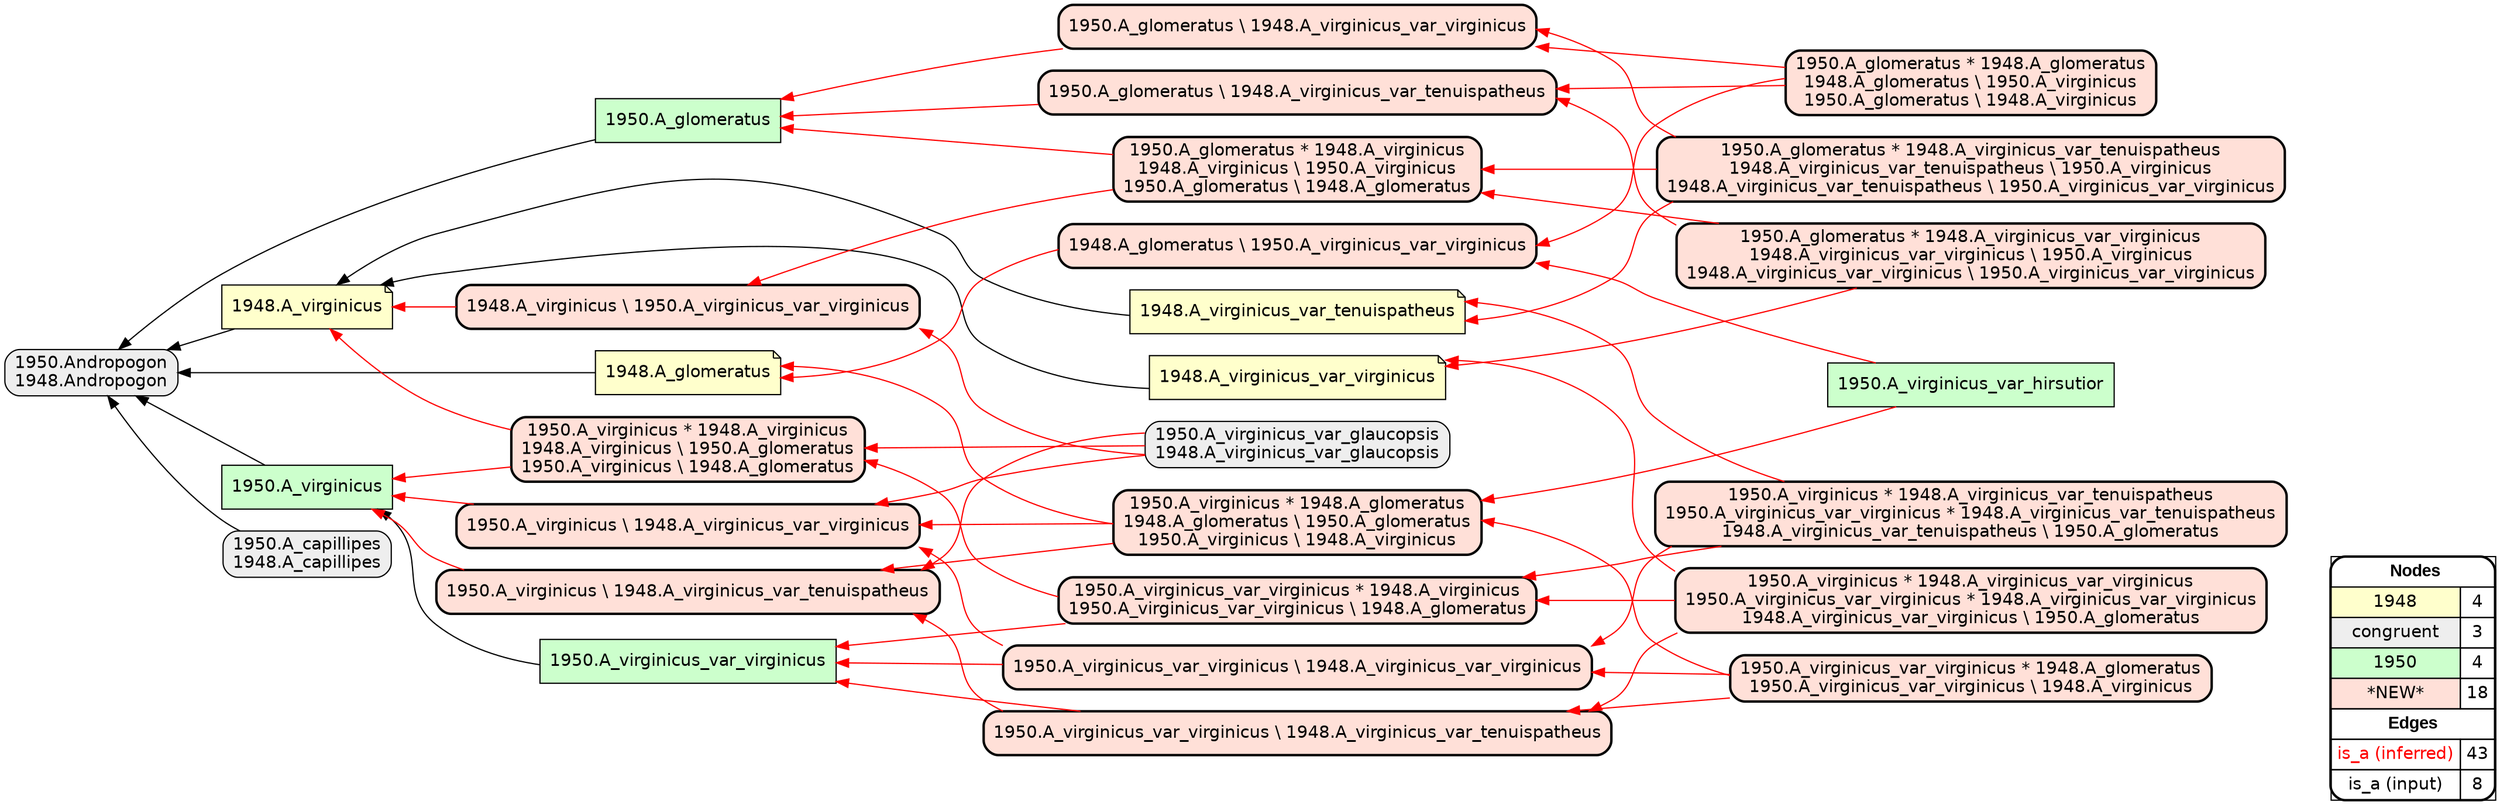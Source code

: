 digraph{
rankdir=RL
node[shape=note style=filled fillcolor="#FFFFCC" fontname="helvetica"] 
"1948.A_virginicus_var_virginicus"
"1948.A_virginicus"
"1948.A_virginicus_var_tenuispatheus"
"1948.A_glomeratus"
node[shape=box style="filled,rounded" fillcolor="#EEEEEE" fontname="helvetica"] 
"1950.Andropogon\n1948.Andropogon"
"1950.A_virginicus_var_glaucopsis\n1948.A_virginicus_var_glaucopsis"
"1950.A_capillipes\n1948.A_capillipes"
node[shape=box style=filled fillcolor="#CCFFCC" fontname="helvetica"] 
"1950.A_virginicus_var_virginicus"
"1950.A_virginicus"
"1950.A_virginicus_var_hirsutior"
"1950.A_glomeratus"
node[shape=box style="filled,rounded,bold" fillcolor="#FFE0D8" fontname="helvetica"] 
"1950.A_glomeratus * 1948.A_virginicus\n1948.A_virginicus \\ 1950.A_virginicus\n1950.A_glomeratus \\ 1948.A_glomeratus"
"1950.A_glomeratus \\ 1948.A_virginicus_var_virginicus"
"1950.A_virginicus * 1948.A_virginicus_var_virginicus\n1950.A_virginicus_var_virginicus * 1948.A_virginicus_var_virginicus\n1948.A_virginicus_var_virginicus \\ 1950.A_glomeratus"
"1950.A_glomeratus * 1948.A_glomeratus\n1948.A_glomeratus \\ 1950.A_virginicus\n1950.A_glomeratus \\ 1948.A_virginicus"
"1950.A_virginicus * 1948.A_virginicus_var_tenuispatheus\n1950.A_virginicus_var_virginicus * 1948.A_virginicus_var_tenuispatheus\n1948.A_virginicus_var_tenuispatheus \\ 1950.A_glomeratus"
"1950.A_glomeratus \\ 1948.A_virginicus_var_tenuispatheus"
"1950.A_virginicus * 1948.A_glomeratus\n1948.A_glomeratus \\ 1950.A_glomeratus\n1950.A_virginicus \\ 1948.A_virginicus"
"1950.A_virginicus_var_virginicus \\ 1948.A_virginicus_var_virginicus"
"1948.A_virginicus \\ 1950.A_virginicus_var_virginicus"
"1950.A_virginicus_var_virginicus * 1948.A_glomeratus\n1950.A_virginicus_var_virginicus \\ 1948.A_virginicus"
"1950.A_virginicus_var_virginicus \\ 1948.A_virginicus_var_tenuispatheus"
"1948.A_glomeratus \\ 1950.A_virginicus_var_virginicus"
"1950.A_virginicus * 1948.A_virginicus\n1948.A_virginicus \\ 1950.A_glomeratus\n1950.A_virginicus \\ 1948.A_glomeratus"
"1950.A_virginicus_var_virginicus * 1948.A_virginicus\n1950.A_virginicus_var_virginicus \\ 1948.A_glomeratus"
"1950.A_virginicus \\ 1948.A_virginicus_var_virginicus"
"1950.A_glomeratus * 1948.A_virginicus_var_tenuispatheus\n1948.A_virginicus_var_tenuispatheus \\ 1950.A_virginicus\n1948.A_virginicus_var_tenuispatheus \\ 1950.A_virginicus_var_virginicus"
"1950.A_glomeratus * 1948.A_virginicus_var_virginicus\n1948.A_virginicus_var_virginicus \\ 1950.A_virginicus\n1948.A_virginicus_var_virginicus \\ 1950.A_virginicus_var_virginicus"
"1950.A_virginicus \\ 1948.A_virginicus_var_tenuispatheus"
edge[arrowhead=normal style=dotted color="#000000" constraint=true penwidth=1]
edge[arrowhead=normal style=solid color="#FF0000" constraint=true penwidth=1]
"1950.A_glomeratus * 1948.A_virginicus_var_virginicus\n1948.A_virginicus_var_virginicus \\ 1950.A_virginicus\n1948.A_virginicus_var_virginicus \\ 1950.A_virginicus_var_virginicus" -> "1948.A_virginicus_var_virginicus"
"1950.A_virginicus * 1948.A_virginicus_var_virginicus\n1950.A_virginicus_var_virginicus * 1948.A_virginicus_var_virginicus\n1948.A_virginicus_var_virginicus \\ 1950.A_glomeratus" -> "1948.A_virginicus_var_virginicus"
"1950.A_virginicus \\ 1948.A_virginicus_var_virginicus" -> "1950.A_virginicus"
"1950.A_virginicus * 1948.A_virginicus\n1948.A_virginicus \\ 1950.A_glomeratus\n1950.A_virginicus \\ 1948.A_glomeratus" -> "1948.A_virginicus"
"1950.A_virginicus * 1948.A_virginicus_var_virginicus\n1950.A_virginicus_var_virginicus * 1948.A_virginicus_var_virginicus\n1948.A_virginicus_var_virginicus \\ 1950.A_glomeratus" -> "1950.A_virginicus_var_virginicus * 1948.A_virginicus\n1950.A_virginicus_var_virginicus \\ 1948.A_glomeratus"
"1950.A_glomeratus * 1948.A_virginicus\n1948.A_virginicus \\ 1950.A_virginicus\n1950.A_glomeratus \\ 1948.A_glomeratus" -> "1948.A_virginicus \\ 1950.A_virginicus_var_virginicus"
"1950.A_virginicus * 1948.A_virginicus_var_tenuispatheus\n1950.A_virginicus_var_virginicus * 1948.A_virginicus_var_tenuispatheus\n1948.A_virginicus_var_tenuispatheus \\ 1950.A_glomeratus" -> "1948.A_virginicus_var_tenuispatheus"
"1950.A_virginicus_var_hirsutior" -> "1948.A_glomeratus \\ 1950.A_virginicus_var_virginicus"
"1950.A_virginicus * 1948.A_virginicus\n1948.A_virginicus \\ 1950.A_glomeratus\n1950.A_virginicus \\ 1948.A_glomeratus" -> "1950.A_virginicus"
"1950.A_virginicus * 1948.A_virginicus_var_tenuispatheus\n1950.A_virginicus_var_virginicus * 1948.A_virginicus_var_tenuispatheus\n1948.A_virginicus_var_tenuispatheus \\ 1950.A_glomeratus" -> "1950.A_virginicus_var_virginicus * 1948.A_virginicus\n1950.A_virginicus_var_virginicus \\ 1948.A_glomeratus"
"1950.A_virginicus_var_glaucopsis\n1948.A_virginicus_var_glaucopsis" -> "1950.A_virginicus \\ 1948.A_virginicus_var_tenuispatheus"
"1950.A_glomeratus * 1948.A_virginicus_var_tenuispatheus\n1948.A_virginicus_var_tenuispatheus \\ 1950.A_virginicus\n1948.A_virginicus_var_tenuispatheus \\ 1950.A_virginicus_var_virginicus" -> "1950.A_glomeratus \\ 1948.A_virginicus_var_virginicus"
"1950.A_glomeratus * 1948.A_glomeratus\n1948.A_glomeratus \\ 1950.A_virginicus\n1950.A_glomeratus \\ 1948.A_virginicus" -> "1950.A_glomeratus \\ 1948.A_virginicus_var_tenuispatheus"
"1950.A_virginicus_var_glaucopsis\n1948.A_virginicus_var_glaucopsis" -> "1950.A_virginicus * 1948.A_virginicus\n1948.A_virginicus \\ 1950.A_glomeratus\n1950.A_virginicus \\ 1948.A_glomeratus"
"1950.A_virginicus \\ 1948.A_virginicus_var_tenuispatheus" -> "1950.A_virginicus"
"1950.A_virginicus_var_glaucopsis\n1948.A_virginicus_var_glaucopsis" -> "1950.A_virginicus \\ 1948.A_virginicus_var_virginicus"
"1950.A_virginicus * 1948.A_virginicus_var_tenuispatheus\n1950.A_virginicus_var_virginicus * 1948.A_virginicus_var_tenuispatheus\n1948.A_virginicus_var_tenuispatheus \\ 1950.A_glomeratus" -> "1950.A_virginicus_var_virginicus \\ 1948.A_virginicus_var_virginicus"
"1950.A_virginicus_var_glaucopsis\n1948.A_virginicus_var_glaucopsis" -> "1948.A_virginicus \\ 1950.A_virginicus_var_virginicus"
"1950.A_virginicus_var_hirsutior" -> "1950.A_virginicus * 1948.A_glomeratus\n1948.A_glomeratus \\ 1950.A_glomeratus\n1950.A_virginicus \\ 1948.A_virginicus"
"1950.A_virginicus_var_virginicus * 1948.A_virginicus\n1950.A_virginicus_var_virginicus \\ 1948.A_glomeratus" -> "1950.A_virginicus * 1948.A_virginicus\n1948.A_virginicus \\ 1950.A_glomeratus\n1950.A_virginicus \\ 1948.A_glomeratus"
"1950.A_virginicus * 1948.A_glomeratus\n1948.A_glomeratus \\ 1950.A_glomeratus\n1950.A_virginicus \\ 1948.A_virginicus" -> "1948.A_glomeratus"
"1948.A_glomeratus \\ 1950.A_virginicus_var_virginicus" -> "1948.A_glomeratus"
"1950.A_virginicus * 1948.A_glomeratus\n1948.A_glomeratus \\ 1950.A_glomeratus\n1950.A_virginicus \\ 1948.A_virginicus" -> "1950.A_virginicus \\ 1948.A_virginicus_var_tenuispatheus"
"1950.A_virginicus_var_virginicus * 1948.A_virginicus\n1950.A_virginicus_var_virginicus \\ 1948.A_glomeratus" -> "1950.A_virginicus_var_virginicus"
"1950.A_virginicus_var_virginicus \\ 1948.A_virginicus_var_virginicus" -> "1950.A_virginicus_var_virginicus"
"1950.A_glomeratus * 1948.A_glomeratus\n1948.A_glomeratus \\ 1950.A_virginicus\n1950.A_glomeratus \\ 1948.A_virginicus" -> "1950.A_glomeratus \\ 1948.A_virginicus_var_virginicus"
"1950.A_glomeratus * 1948.A_virginicus_var_tenuispatheus\n1948.A_virginicus_var_tenuispatheus \\ 1950.A_virginicus\n1948.A_virginicus_var_tenuispatheus \\ 1950.A_virginicus_var_virginicus" -> "1948.A_virginicus_var_tenuispatheus"
"1950.A_glomeratus * 1948.A_virginicus\n1948.A_virginicus \\ 1950.A_virginicus\n1950.A_glomeratus \\ 1948.A_glomeratus" -> "1950.A_glomeratus"
"1950.A_virginicus_var_virginicus * 1948.A_glomeratus\n1950.A_virginicus_var_virginicus \\ 1948.A_virginicus" -> "1950.A_virginicus * 1948.A_glomeratus\n1948.A_glomeratus \\ 1950.A_glomeratus\n1950.A_virginicus \\ 1948.A_virginicus"
"1950.A_virginicus_var_virginicus \\ 1948.A_virginicus_var_tenuispatheus" -> "1950.A_virginicus \\ 1948.A_virginicus_var_tenuispatheus"
"1950.A_glomeratus \\ 1948.A_virginicus_var_tenuispatheus" -> "1950.A_glomeratus"
"1950.A_virginicus * 1948.A_virginicus_var_virginicus\n1950.A_virginicus_var_virginicus * 1948.A_virginicus_var_virginicus\n1948.A_virginicus_var_virginicus \\ 1950.A_glomeratus" -> "1950.A_virginicus_var_virginicus \\ 1948.A_virginicus_var_tenuispatheus"
"1950.A_virginicus_var_virginicus \\ 1948.A_virginicus_var_tenuispatheus" -> "1950.A_virginicus_var_virginicus"
"1950.A_glomeratus * 1948.A_virginicus_var_tenuispatheus\n1948.A_virginicus_var_tenuispatheus \\ 1950.A_virginicus\n1948.A_virginicus_var_tenuispatheus \\ 1950.A_virginicus_var_virginicus" -> "1950.A_glomeratus * 1948.A_virginicus\n1948.A_virginicus \\ 1950.A_virginicus\n1950.A_glomeratus \\ 1948.A_glomeratus"
"1950.A_glomeratus \\ 1948.A_virginicus_var_virginicus" -> "1950.A_glomeratus"
"1950.A_virginicus_var_virginicus * 1948.A_glomeratus\n1950.A_virginicus_var_virginicus \\ 1948.A_virginicus" -> "1950.A_virginicus_var_virginicus \\ 1948.A_virginicus_var_tenuispatheus"
"1950.A_glomeratus * 1948.A_virginicus_var_virginicus\n1948.A_virginicus_var_virginicus \\ 1950.A_virginicus\n1948.A_virginicus_var_virginicus \\ 1950.A_virginicus_var_virginicus" -> "1950.A_glomeratus \\ 1948.A_virginicus_var_tenuispatheus"
"1948.A_virginicus \\ 1950.A_virginicus_var_virginicus" -> "1948.A_virginicus"
"1950.A_virginicus_var_virginicus * 1948.A_glomeratus\n1950.A_virginicus_var_virginicus \\ 1948.A_virginicus" -> "1950.A_virginicus_var_virginicus \\ 1948.A_virginicus_var_virginicus"
"1950.A_virginicus * 1948.A_glomeratus\n1948.A_glomeratus \\ 1950.A_glomeratus\n1950.A_virginicus \\ 1948.A_virginicus" -> "1950.A_virginicus \\ 1948.A_virginicus_var_virginicus"
"1950.A_virginicus_var_virginicus \\ 1948.A_virginicus_var_virginicus" -> "1950.A_virginicus \\ 1948.A_virginicus_var_virginicus"
"1950.A_glomeratus * 1948.A_glomeratus\n1948.A_glomeratus \\ 1950.A_virginicus\n1950.A_glomeratus \\ 1948.A_virginicus" -> "1948.A_glomeratus \\ 1950.A_virginicus_var_virginicus"
"1950.A_glomeratus * 1948.A_virginicus_var_virginicus\n1948.A_virginicus_var_virginicus \\ 1950.A_virginicus\n1948.A_virginicus_var_virginicus \\ 1950.A_virginicus_var_virginicus" -> "1950.A_glomeratus * 1948.A_virginicus\n1948.A_virginicus \\ 1950.A_virginicus\n1950.A_glomeratus \\ 1948.A_glomeratus"
edge[arrowhead=normal style=solid color="#000000" constraint=true penwidth=1]
"1948.A_virginicus" -> "1950.Andropogon\n1948.Andropogon"
"1948.A_virginicus_var_virginicus" -> "1948.A_virginicus"
"1948.A_virginicus_var_tenuispatheus" -> "1948.A_virginicus"
"1948.A_glomeratus" -> "1950.Andropogon\n1948.Andropogon"
"1950.A_glomeratus" -> "1950.Andropogon\n1948.Andropogon"
"1950.A_capillipes\n1948.A_capillipes" -> "1950.Andropogon\n1948.Andropogon"
"1950.A_virginicus" -> "1950.Andropogon\n1948.Andropogon"
"1950.A_virginicus_var_virginicus" -> "1950.A_virginicus"
node[shape=box] 
{rank=source Legend [fillcolor= white margin=0 label=< 
 <TABLE BORDER="0" CELLBORDER="1" CELLSPACING="0" CELLPADDING="4"> 
<TR> <TD COLSPAN="2"><font face="Arial Black"> Nodes</font></TD> </TR> 
<TR> 
 <TD bgcolor="#FFFFCC" fontname="helvetica">1948</TD> 
 <TD>4</TD> 
 </TR> 
<TR> 
 <TD bgcolor="#EEEEEE" fontname="helvetica">congruent</TD> 
 <TD>3</TD> 
 </TR> 
<TR> 
 <TD bgcolor="#CCFFCC" fontname="helvetica">1950</TD> 
 <TD>4</TD> 
 </TR> 
<TR> 
 <TD bgcolor="#FFE0D8" fontname="helvetica">*NEW*</TD> 
 <TD>18</TD> 
 </TR> 
<TR> <TD COLSPAN="2"><font face = "Arial Black"> Edges </font></TD> </TR> 
<TR> 
 <TD><font color ="#FF0000">is_a (inferred)</font></TD><TD>43</TD>
</TR>
<TR> 
 <TD><font color ="#000000">is_a (input)</font></TD><TD>8</TD>
</TR>
</TABLE> 
 >] } 
}
